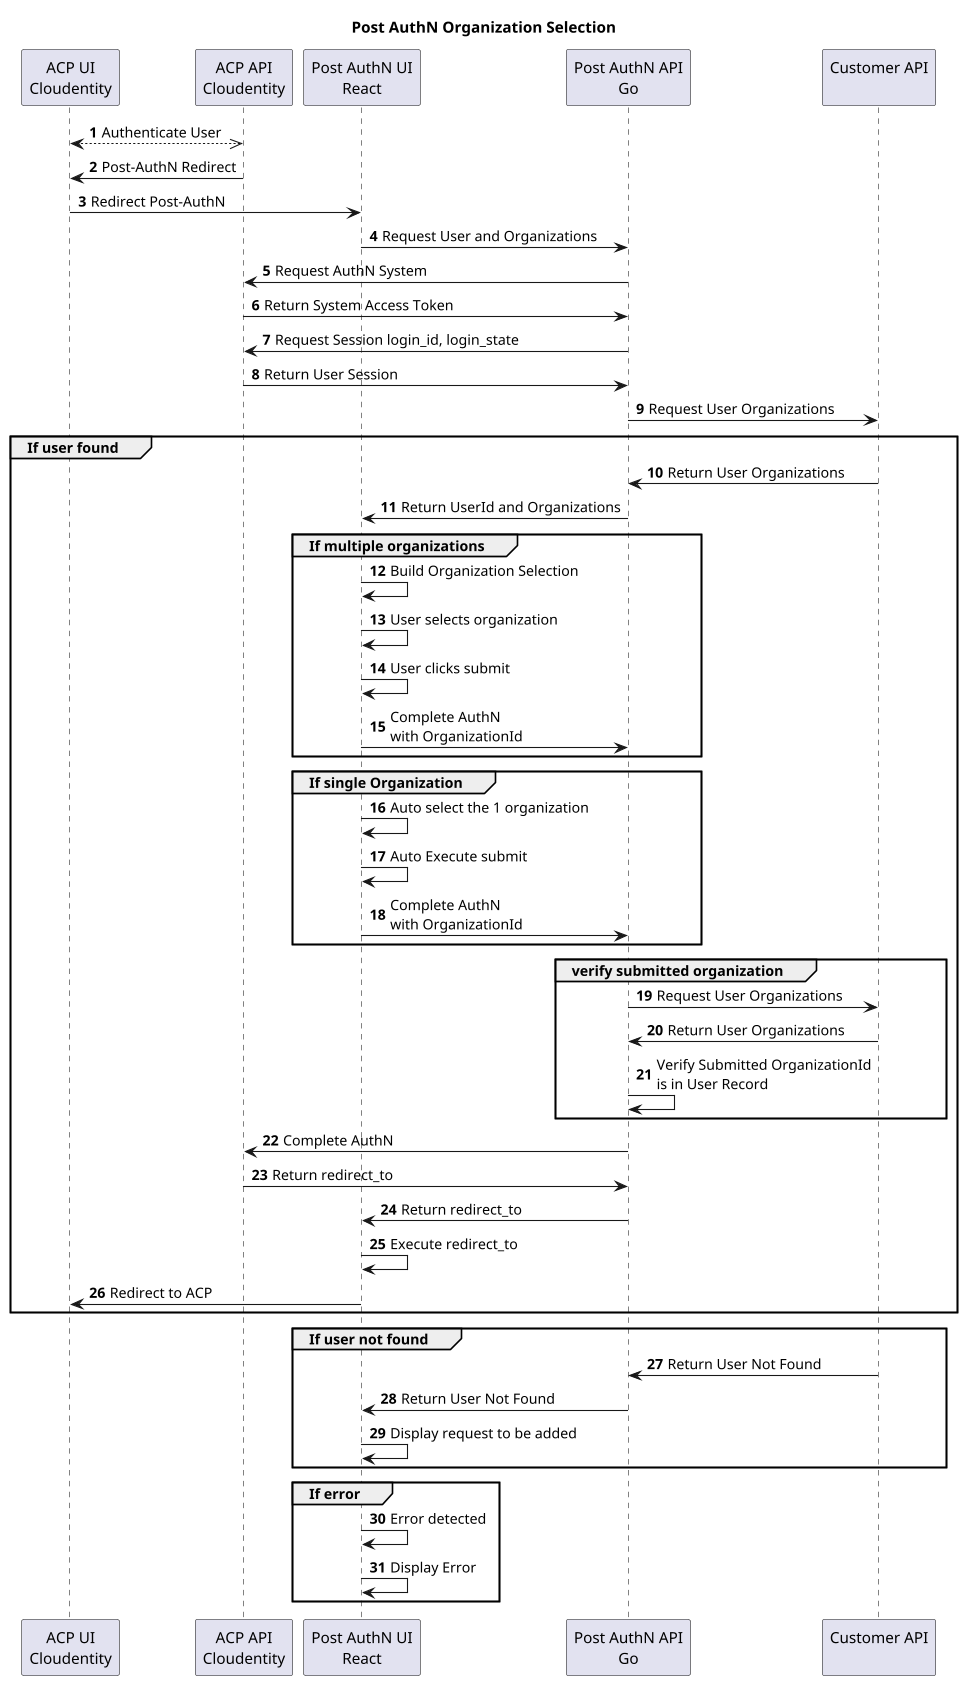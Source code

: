 @startuml

title "Post AuthN Organization Selection"
scale 1.09
autonumber
participant acp_ui as "ACP UI\nCloudentity" 
participant acp_api as "ACP API\nCloudentity"
participant post_authn_ui as "Post AuthN UI\nReact"
participant post_authn_api as "Post AuthN API\nGo"
participant customer_api as "Customer API\n"

acp_ui <-->> acp_api: Authenticate User

acp_ui <- acp_api: Post-AuthN Redirect
post_authn_ui <- acp_ui: Redirect Post-AuthN 
post_authn_ui -> post_authn_api: Request User and Organizations

acp_api <- post_authn_api: Request AuthN System
acp_api -> post_authn_api: Return System Access Token

acp_api <- post_authn_api: Request Session login_id, login_state
acp_api -> post_authn_api: Return User Session

post_authn_api -> customer_api: Request User Organizations

group If user found
  post_authn_api <- customer_api: Return User Organizations
  post_authn_ui <- post_authn_api: Return UserId and Organizations
  group If multiple organizations
    post_authn_ui -> post_authn_ui: Build Organization Selection
    post_authn_ui -> post_authn_ui: User selects organization
    post_authn_ui -> post_authn_ui: User clicks submit
    post_authn_ui -> post_authn_api: Complete AuthN\nwith OrganizationId
  end
  group If single Organization
    post_authn_ui -> post_authn_ui: Auto select the 1 organization
    post_authn_ui -> post_authn_ui: Auto Execute submit
    post_authn_ui -> post_authn_api: Complete AuthN\nwith OrganizationId
  end
  group verify submitted organization
    post_authn_api -> customer_api: Request User Organizations
    post_authn_api <- customer_api: Return User Organizations
    post_authn_api -> post_authn_api: Verify Submitted OrganizationId\nis in User Record
  end
  acp_api <- post_authn_api: Complete AuthN
  acp_api -> post_authn_api: Return redirect_to
  post_authn_ui <- post_authn_api: Return redirect_to
  post_authn_ui-> post_authn_ui: Execute redirect_to
  acp_ui <- post_authn_ui: Redirect to ACP
end

group If user not found
  post_authn_api <- customer_api: Return User Not Found
  post_authn_ui <- post_authn_api: Return User Not Found
  post_authn_ui -> post_authn_ui: Display request to be added
end

group If error
  post_authn_ui -> post_authn_ui: Error detected
  post_authn_ui -> post_authn_ui: Display Error
end

@enduml
